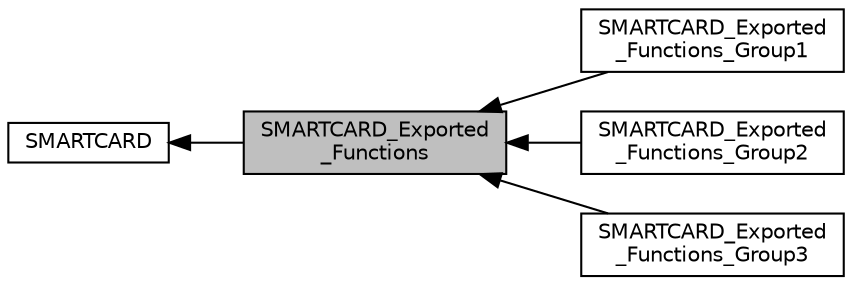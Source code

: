 digraph "SMARTCARD_Exported_Functions"
{
  edge [fontname="Helvetica",fontsize="10",labelfontname="Helvetica",labelfontsize="10"];
  node [fontname="Helvetica",fontsize="10",shape=record];
  rankdir=LR;
  Node0 [label="SMARTCARD_Exported\l_Functions",height=0.2,width=0.4,color="black", fillcolor="grey75", style="filled", fontcolor="black"];
  Node1 [label="SMARTCARD",height=0.2,width=0.4,color="black", fillcolor="white", style="filled",URL="$group___s_m_a_r_t_c_a_r_d.html",tooltip="HAL SMARTCARD module driver. "];
  Node2 [label="SMARTCARD_Exported\l_Functions_Group1",height=0.2,width=0.4,color="black", fillcolor="white", style="filled",URL="$group___s_m_a_r_t_c_a_r_d___exported___functions___group1.html"];
  Node3 [label="SMARTCARD_Exported\l_Functions_Group2",height=0.2,width=0.4,color="black", fillcolor="white", style="filled",URL="$group___s_m_a_r_t_c_a_r_d___exported___functions___group2.html"];
  Node4 [label="SMARTCARD_Exported\l_Functions_Group3",height=0.2,width=0.4,color="black", fillcolor="white", style="filled",URL="$group___s_m_a_r_t_c_a_r_d___exported___functions___group3.html"];
  Node1->Node0 [shape=plaintext, dir="back", style="solid"];
  Node0->Node2 [shape=plaintext, dir="back", style="solid"];
  Node0->Node3 [shape=plaintext, dir="back", style="solid"];
  Node0->Node4 [shape=plaintext, dir="back", style="solid"];
}

